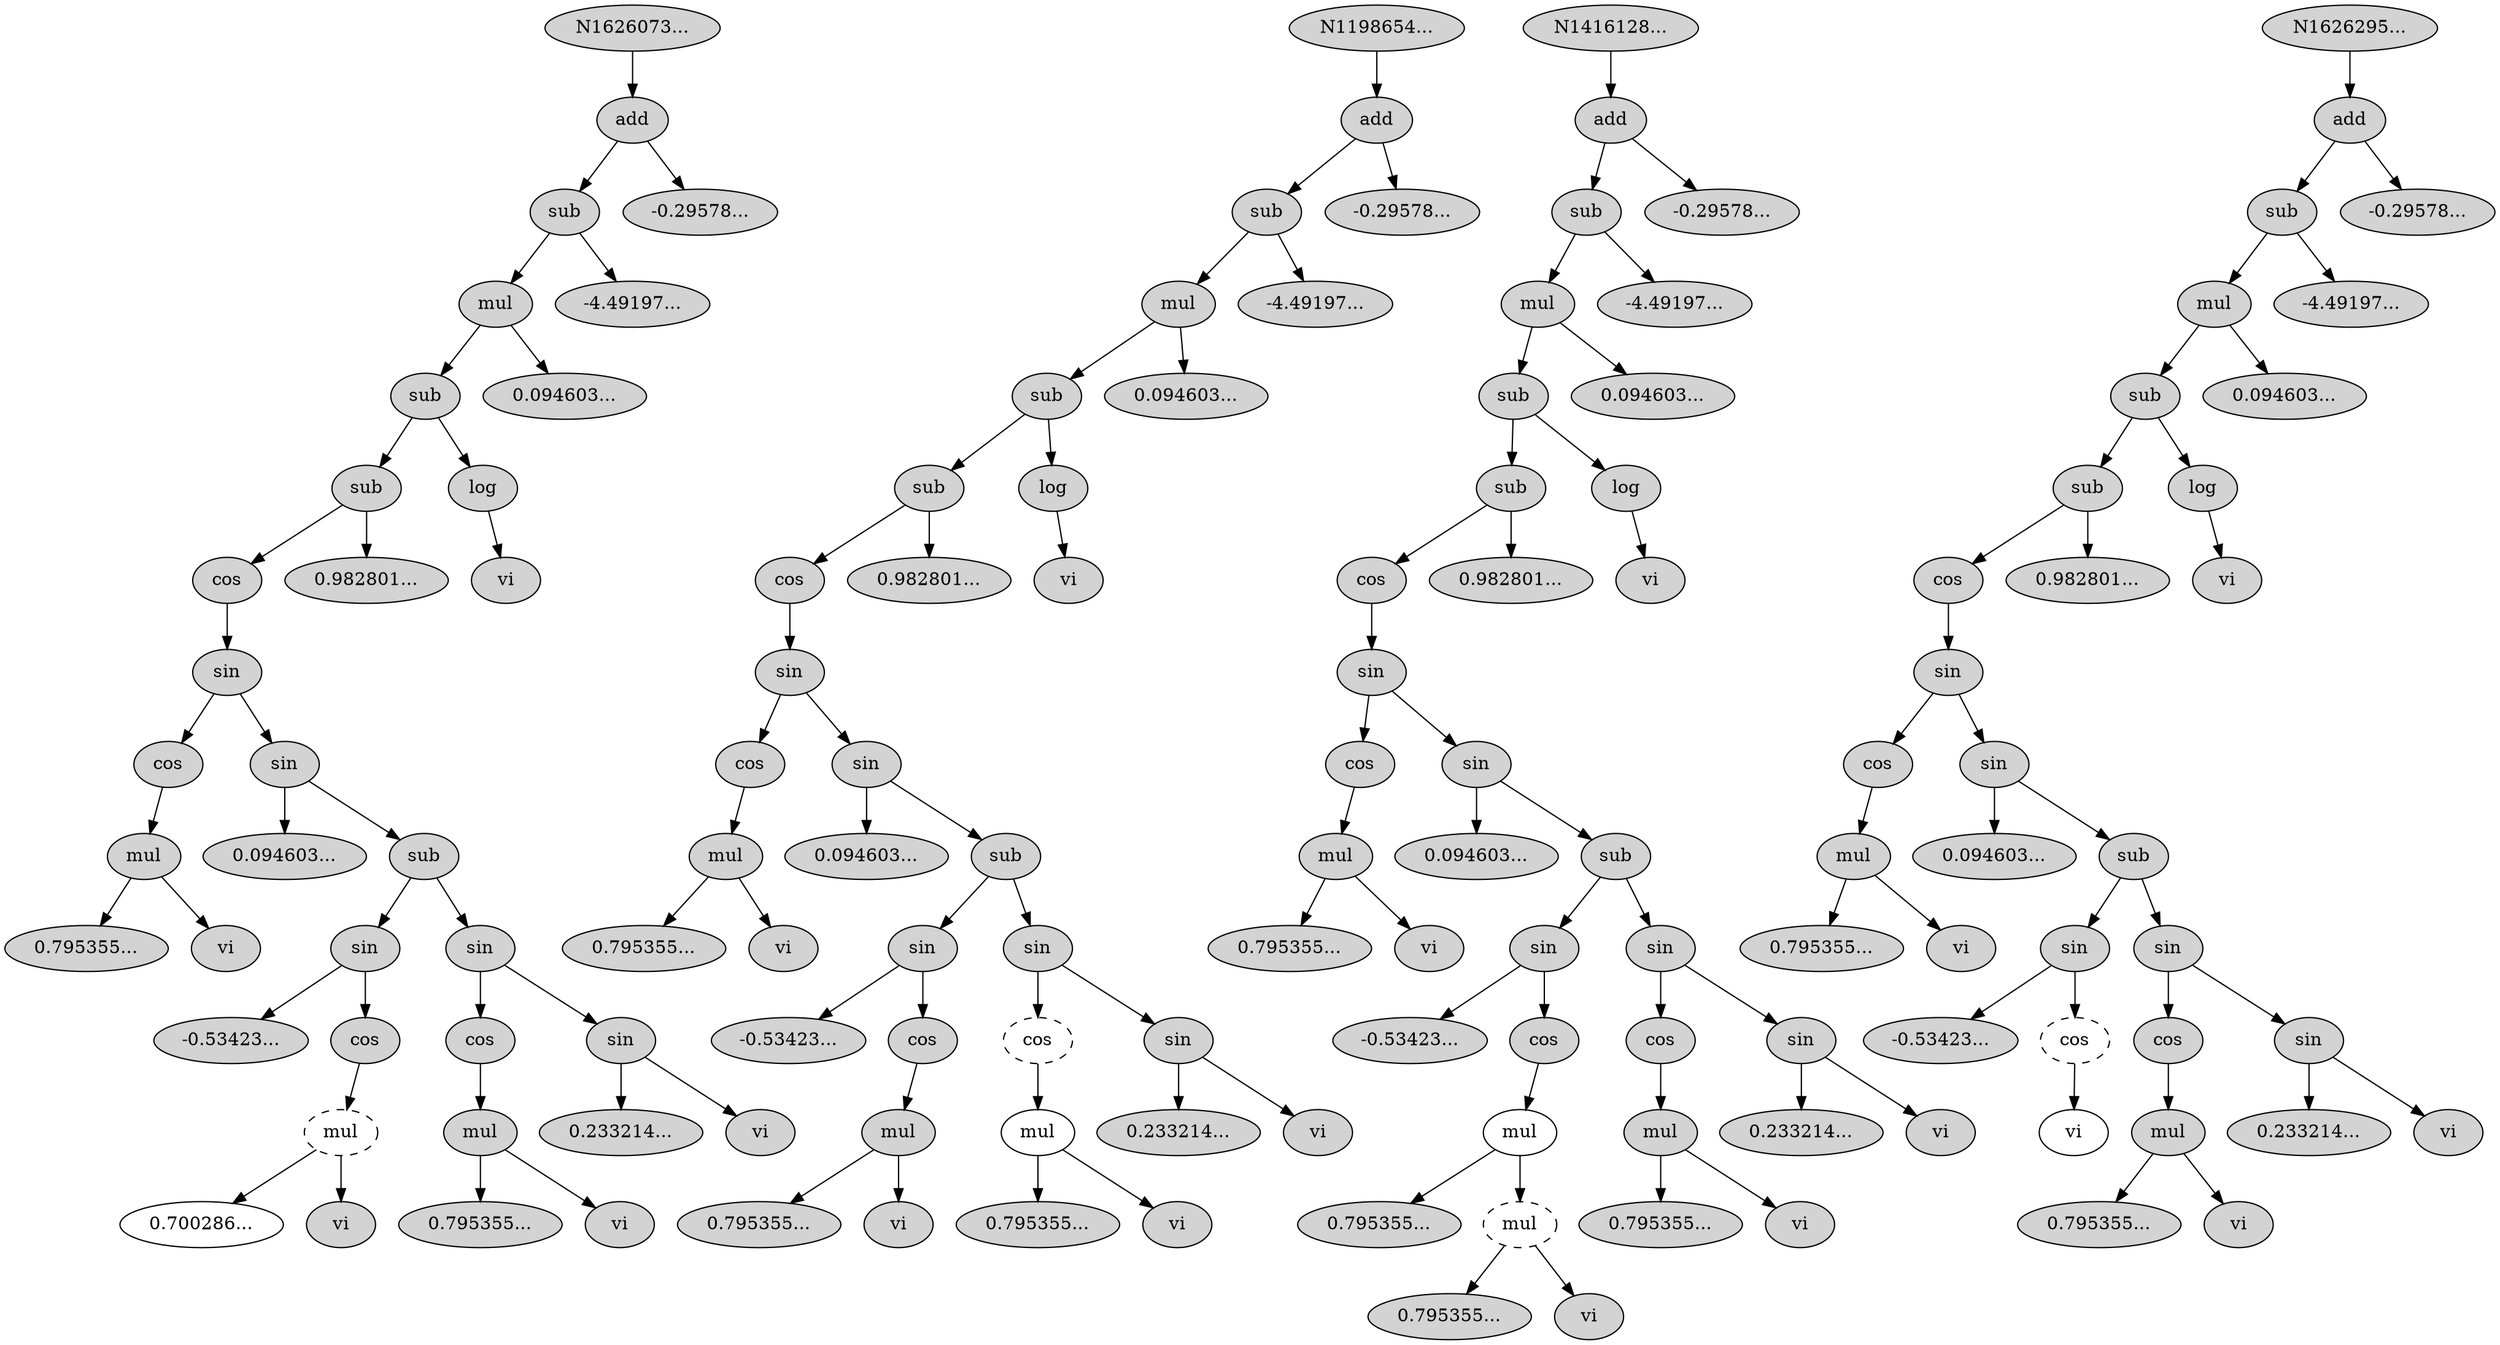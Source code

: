 digraph Population_7 {
N1626073[ style="filled"  label="N1626073..."];
N1626073 -> N1626074;
N1626074[ style="filled"  label="add"];
N1626074 -> N1626075;
N1626075[ style="filled"  label="sub"];
N1626075 -> N1626076;
N1626076[ style="filled"  label="mul"];
N1626076 -> N1626077;
N1626077[ style="filled"  label="sub"];
N1626077 -> N1626078;
N1626078[ style="filled"  label="sub"];
N1626078 -> N1626079;
N1626079[ style="filled"  label="cos"];
N1626079 -> N1626080;
N1626080[ style="filled"  label="sin"];
N1626080 -> N1626081;
N1626081[ style="filled"  label="cos"];
N1626081 -> N1626082;
N1626082[ style="filled"  label="mul"];
N1626082 -> N1626083;
N1626083[ style="filled"  label="0.795355..."];
N1626082 -> N1626084;
N1626084[ style="filled"  label="vi"];
N1626080 -> N1626085;
N1626085[ style="filled"  label="sin"];
N1626085 -> N1626086;
N1626086[ style="filled"  label="0.094603..."];
N1626085 -> N1626087;
N1626087[ style="filled"  label="sub"];
N1626087 -> N1626088;
N1626088[ style="filled"  label="sin"];
N1626088 -> N1626089;
N1626089[ style="filled"  label="-0.53423..."];
N1626088 -> N1626090;
N1626090[ style="filled"  label="cos"];
N1626090 -> N1626091;
N1626091[ style="dashed"  label="mul"];
N1626091 -> N1626071;
N1626071[ style="solid"  label="0.700286..."];
N1626091 -> N1626093;
N1626093[ style="filled"  label="vi"];
N1626087 -> N1626094;
N1626094[ style="filled"  label="sin"];
N1626094 -> N1626095;
N1626095[ style="filled"  label="cos"];
N1626095 -> N1626096;
N1626096[ style="filled"  label="mul"];
N1626096 -> N1626097;
N1626097[ style="filled"  label="0.795355..."];
N1626096 -> N1626098;
N1626098[ style="filled"  label="vi"];
N1626094 -> N1626099;
N1626099[ style="filled"  label="sin"];
N1626099 -> N1626100;
N1626100[ style="filled"  label="0.233214..."];
N1626099 -> N1626101;
N1626101[ style="filled"  label="vi"];
N1626078 -> N1626102;
N1626102[ style="filled"  label="0.982801..."];
N1626077 -> N1626103;
N1626103[ style="filled"  label="log"];
N1626103 -> N1626104;
N1626104[ style="filled"  label="vi"];
N1626076 -> N1626105;
N1626105[ style="filled"  label="0.094603..."];
N1626075 -> N1626106;
N1626106[ style="filled"  label="-4.49197..."];
N1626074 -> N1626107;
N1626107[ style="filled"  label="-0.29578..."];

N1198654[ style="filled"  label="N1198654..."];
N1198654 -> N1198655;
N1198655[ style="filled"  label="add"];
N1198655 -> N1198656;
N1198656[ style="filled"  label="sub"];
N1198656 -> N1198657;
N1198657[ style="filled"  label="mul"];
N1198657 -> N1198658;
N1198658[ style="filled"  label="sub"];
N1198658 -> N1198659;
N1198659[ style="filled"  label="sub"];
N1198659 -> N1198660;
N1198660[ style="filled"  label="cos"];
N1198660 -> N1198661;
N1198661[ style="filled"  label="sin"];
N1198661 -> N1198662;
N1198662[ style="filled"  label="cos"];
N1198662 -> N1198663;
N1198663[ style="filled"  label="mul"];
N1198663 -> N1198664;
N1198664[ style="filled"  label="0.795355..."];
N1198663 -> N1198665;
N1198665[ style="filled"  label="vi"];
N1198661 -> N1198666;
N1198666[ style="filled"  label="sin"];
N1198666 -> N1198667;
N1198667[ style="filled"  label="0.094603..."];
N1198666 -> N1198668;
N1198668[ style="filled"  label="sub"];
N1198668 -> N1198669;
N1198669[ style="filled"  label="sin"];
N1198669 -> N1198670;
N1198670[ style="filled"  label="-0.53423..."];
N1198669 -> N1198671;
N1198671[ style="filled"  label="cos"];
N1198671 -> N1198672;
N1198672[ style="filled"  label="mul"];
N1198672 -> N1198673;
N1198673[ style="filled"  label="0.795355..."];
N1198672 -> N1198674;
N1198674[ style="filled"  label="vi"];
N1198668 -> N1198675;
N1198675[ style="filled"  label="sin"];
N1198675 -> N1198676;
N1198676[ style="dashed"  label="cos"];
N1198676 -> N1198637;
N1198637[ style="solid"  label="mul"];
N1198637 -> N1198638;
N1198638[ style="filled"  label="0.795355..."];
N1198637 -> N1198639;
N1198639[ style="filled"  label="vi"];
N1198675 -> N1198680;
N1198680[ style="filled"  label="sin"];
N1198680 -> N1198681;
N1198681[ style="filled"  label="0.233214..."];
N1198680 -> N1198682;
N1198682[ style="filled"  label="vi"];
N1198659 -> N1198683;
N1198683[ style="filled"  label="0.982801..."];
N1198658 -> N1198684;
N1198684[ style="filled"  label="log"];
N1198684 -> N1198685;
N1198685[ style="filled"  label="vi"];
N1198657 -> N1198686;
N1198686[ style="filled"  label="0.094603..."];
N1198656 -> N1198687;
N1198687[ style="filled"  label="-4.49197..."];
N1198655 -> N1198688;
N1198688[ style="filled"  label="-0.29578..."];

N1416128[ style="filled"  label="N1416128..."];
N1416128 -> N1416129;
N1416129[ style="filled"  label="add"];
N1416129 -> N1416130;
N1416130[ style="filled"  label="sub"];
N1416130 -> N1416131;
N1416131[ style="filled"  label="mul"];
N1416131 -> N1416132;
N1416132[ style="filled"  label="sub"];
N1416132 -> N1416133;
N1416133[ style="filled"  label="sub"];
N1416133 -> N1416134;
N1416134[ style="filled"  label="cos"];
N1416134 -> N1416135;
N1416135[ style="filled"  label="sin"];
N1416135 -> N1416136;
N1416136[ style="filled"  label="cos"];
N1416136 -> N1416137;
N1416137[ style="filled"  label="mul"];
N1416137 -> N1416138;
N1416138[ style="filled"  label="0.795355..."];
N1416137 -> N1416139;
N1416139[ style="filled"  label="vi"];
N1416135 -> N1416140;
N1416140[ style="filled"  label="sin"];
N1416140 -> N1416141;
N1416141[ style="filled"  label="0.094603..."];
N1416140 -> N1416142;
N1416142[ style="filled"  label="sub"];
N1416142 -> N1416143;
N1416143[ style="filled"  label="sin"];
N1416143 -> N1416144;
N1416144[ style="filled"  label="-0.53423..."];
N1416143 -> N1416145;
N1416145[ style="filled"  label="cos"];
N1416145 -> N1416146;
N1416146[ style="solid"  label="mul"];
N1416146 -> N1416147;
N1416147[ style="filled"  label="0.795355..."];
N1416146 -> N1416172;
N1416172[ style="dashed"  label="mul"];
N1416172 -> N1416173;
N1416173[ style="filled"  label="0.795355..."];
N1416172 -> N1416174;
N1416174[ style="filled"  label="vi"];
N1416142 -> N1416149;
N1416149[ style="filled"  label="sin"];
N1416149 -> N1416150;
N1416150[ style="filled"  label="cos"];
N1416150 -> N1416151;
N1416151[ style="filled"  label="mul"];
N1416151 -> N1416152;
N1416152[ style="filled"  label="0.795355..."];
N1416151 -> N1416153;
N1416153[ style="filled"  label="vi"];
N1416149 -> N1416154;
N1416154[ style="filled"  label="sin"];
N1416154 -> N1416155;
N1416155[ style="filled"  label="0.233214..."];
N1416154 -> N1416156;
N1416156[ style="filled"  label="vi"];
N1416133 -> N1416157;
N1416157[ style="filled"  label="0.982801..."];
N1416132 -> N1416158;
N1416158[ style="filled"  label="log"];
N1416158 -> N1416159;
N1416159[ style="filled"  label="vi"];
N1416131 -> N1416160;
N1416160[ style="filled"  label="0.094603..."];
N1416130 -> N1416161;
N1416161[ style="filled"  label="-4.49197..."];
N1416129 -> N1416162;
N1416162[ style="filled"  label="-0.29578..."];

N1626295[ style="filled"  label="N1626295..."];
N1626295 -> N1626296;
N1626296[ style="filled"  label="add"];
N1626296 -> N1626297;
N1626297[ style="filled"  label="sub"];
N1626297 -> N1626298;
N1626298[ style="filled"  label="mul"];
N1626298 -> N1626299;
N1626299[ style="filled"  label="sub"];
N1626299 -> N1626300;
N1626300[ style="filled"  label="sub"];
N1626300 -> N1626301;
N1626301[ style="filled"  label="cos"];
N1626301 -> N1626302;
N1626302[ style="filled"  label="sin"];
N1626302 -> N1626303;
N1626303[ style="filled"  label="cos"];
N1626303 -> N1626304;
N1626304[ style="filled"  label="mul"];
N1626304 -> N1626305;
N1626305[ style="filled"  label="0.795355..."];
N1626304 -> N1626306;
N1626306[ style="filled"  label="vi"];
N1626302 -> N1626307;
N1626307[ style="filled"  label="sin"];
N1626307 -> N1626308;
N1626308[ style="filled"  label="0.094603..."];
N1626307 -> N1626309;
N1626309[ style="filled"  label="sub"];
N1626309 -> N1626310;
N1626310[ style="filled"  label="sin"];
N1626310 -> N1626311;
N1626311[ style="filled"  label="-0.53423..."];
N1626310 -> N1626312;
N1626312[ style="dashed"  label="cos"];
N1626312 -> N1626291;
N1626291[ style="solid"  label="vi"];
N1626309 -> N1626316;
N1626316[ style="filled"  label="sin"];
N1626316 -> N1626317;
N1626317[ style="filled"  label="cos"];
N1626317 -> N1626318;
N1626318[ style="filled"  label="mul"];
N1626318 -> N1626319;
N1626319[ style="filled"  label="0.795355..."];
N1626318 -> N1626320;
N1626320[ style="filled"  label="vi"];
N1626316 -> N1626321;
N1626321[ style="filled"  label="sin"];
N1626321 -> N1626322;
N1626322[ style="filled"  label="0.233214..."];
N1626321 -> N1626323;
N1626323[ style="filled"  label="vi"];
N1626300 -> N1626324;
N1626324[ style="filled"  label="0.982801..."];
N1626299 -> N1626325;
N1626325[ style="filled"  label="log"];
N1626325 -> N1626326;
N1626326[ style="filled"  label="vi"];
N1626298 -> N1626327;
N1626327[ style="filled"  label="0.094603..."];
N1626297 -> N1626328;
N1626328[ style="filled"  label="-4.49197..."];
N1626296 -> N1626329;
N1626329[ style="filled"  label="-0.29578..."];

}
